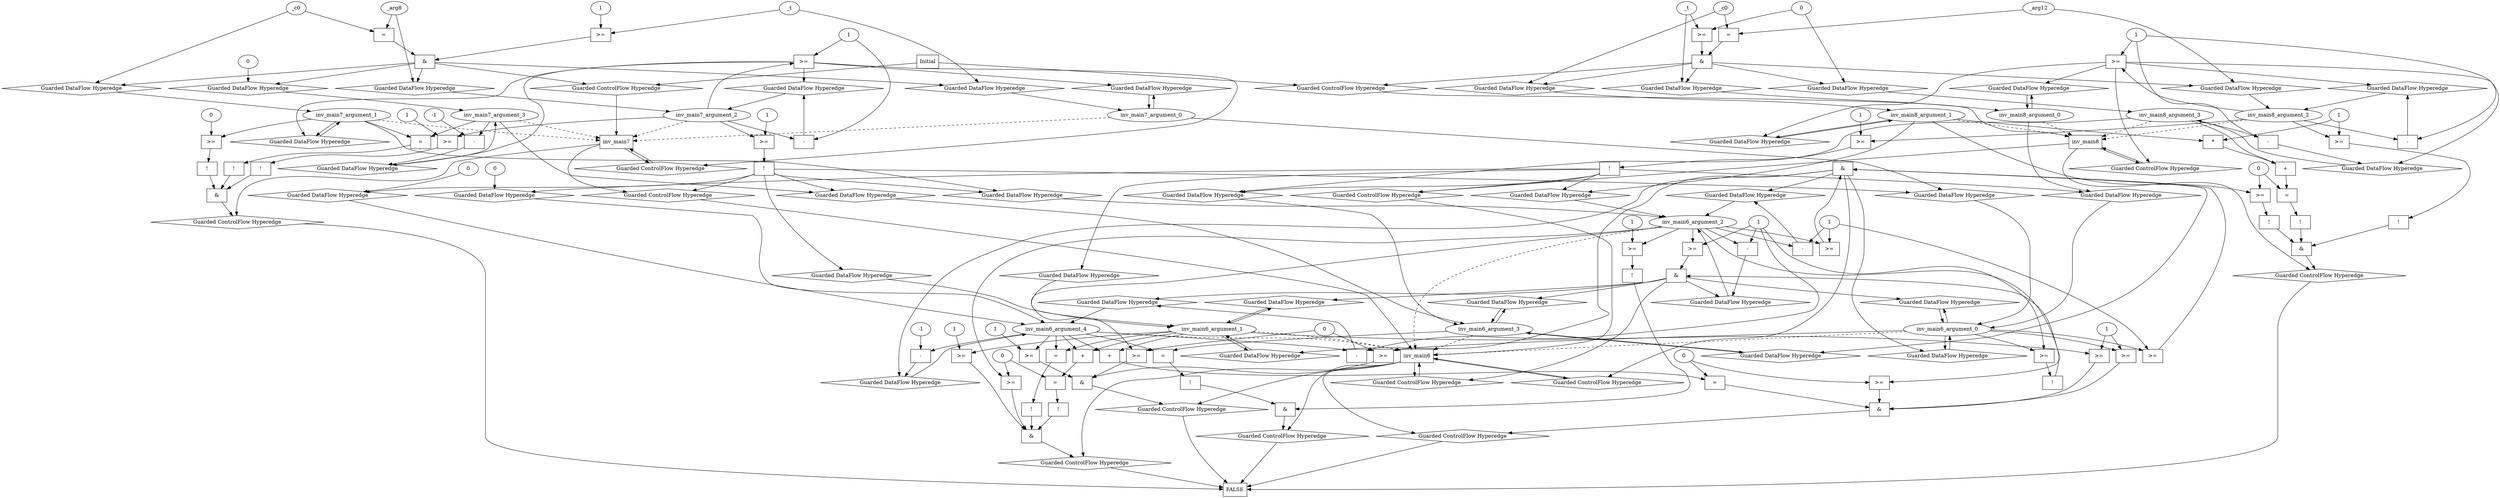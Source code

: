 digraph dag {
inv_main6 [label="inv_main6" shape="rect"];
inv_main7 [label="inv_main7" shape="rect"];
inv_main8 [label="inv_main8" shape="rect"];
FALSE [label="FALSE" shape="rect"];
Initial [label="Initial" shape="rect"];
ControlFowHyperEdge_0 [label="Guarded ControlFlow Hyperedge" shape="diamond"];
inv_main7 -> ControlFowHyperEdge_0[label=""]
ControlFowHyperEdge_0 -> inv_main6[label=""]
ControlFowHyperEdge_1 [label="Guarded ControlFlow Hyperedge" shape="diamond"];
inv_main8 -> ControlFowHyperEdge_1[label=""]
ControlFowHyperEdge_1 -> inv_main6[label=""]
ControlFowHyperEdge_2 [label="Guarded ControlFlow Hyperedge" shape="diamond"];
inv_main7 -> ControlFowHyperEdge_2[label=""]
ControlFowHyperEdge_2 -> inv_main7[label=""]
ControlFowHyperEdge_3 [label="Guarded ControlFlow Hyperedge" shape="diamond"];
inv_main8 -> ControlFowHyperEdge_3[label=""]
ControlFowHyperEdge_3 -> inv_main8[label=""]
ControlFowHyperEdge_4 [label="Guarded ControlFlow Hyperedge" shape="diamond"];
inv_main6 -> ControlFowHyperEdge_4[label=""]
ControlFowHyperEdge_4 -> inv_main6[label=""]
ControlFowHyperEdge_5 [label="Guarded ControlFlow Hyperedge" shape="diamond"];
inv_main6 -> ControlFowHyperEdge_5[label=""]
ControlFowHyperEdge_5 -> inv_main6[label=""]
ControlFowHyperEdge_6 [label="Guarded ControlFlow Hyperedge" shape="diamond"];
Initial -> ControlFowHyperEdge_6[label=""]
ControlFowHyperEdge_6 -> inv_main7[label=""]
ControlFowHyperEdge_7 [label="Guarded ControlFlow Hyperedge" shape="diamond"];
Initial -> ControlFowHyperEdge_7[label=""]
ControlFowHyperEdge_7 -> inv_main8[label=""]
ControlFowHyperEdge_8 [label="Guarded ControlFlow Hyperedge" shape="diamond"];
inv_main7 -> ControlFowHyperEdge_8[label=""]
ControlFowHyperEdge_8 -> FALSE[label=""]
ControlFowHyperEdge_9 [label="Guarded ControlFlow Hyperedge" shape="diamond"];
inv_main8 -> ControlFowHyperEdge_9[label=""]
ControlFowHyperEdge_9 -> FALSE[label=""]
ControlFowHyperEdge_10 [label="Guarded ControlFlow Hyperedge" shape="diamond"];
inv_main6 -> ControlFowHyperEdge_10[label=""]
ControlFowHyperEdge_10 -> FALSE[label=""]
ControlFowHyperEdge_11 [label="Guarded ControlFlow Hyperedge" shape="diamond"];
inv_main6 -> ControlFowHyperEdge_11[label=""]
ControlFowHyperEdge_11 -> FALSE[label=""]
ControlFowHyperEdge_12 [label="Guarded ControlFlow Hyperedge" shape="diamond"];
inv_main6 -> ControlFowHyperEdge_12[label=""]
ControlFowHyperEdge_12 -> FALSE[label=""]
ControlFowHyperEdge_13 [label="Guarded ControlFlow Hyperedge" shape="diamond"];
inv_main6 -> ControlFowHyperEdge_13[label=""]
ControlFowHyperEdge_13 -> FALSE[label=""]
inv_main6_argument_0 [label="inv_main6_argument_0" shape="oval"];
inv_main6_argument_0 -> inv_main6[label="" style="dashed"]
inv_main6_argument_1 [label="inv_main6_argument_1" shape="oval"];
inv_main6_argument_1 -> inv_main6[label="" style="dashed"]
inv_main6_argument_2 [label="inv_main6_argument_2" shape="oval"];
inv_main6_argument_2 -> inv_main6[label="" style="dashed"]
inv_main6_argument_3 [label="inv_main6_argument_3" shape="oval"];
inv_main6_argument_3 -> inv_main6[label="" style="dashed"]
inv_main6_argument_4 [label="inv_main6_argument_4" shape="oval"];
inv_main6_argument_4 -> inv_main6[label="" style="dashed"]
inv_main7_argument_0 [label="inv_main7_argument_0" shape="oval"];
inv_main7_argument_0 -> inv_main7[label="" style="dashed"]
inv_main7_argument_1 [label="inv_main7_argument_1" shape="oval"];
inv_main7_argument_1 -> inv_main7[label="" style="dashed"]
inv_main7_argument_2 [label="inv_main7_argument_2" shape="oval"];
inv_main7_argument_2 -> inv_main7[label="" style="dashed"]
inv_main7_argument_3 [label="inv_main7_argument_3" shape="oval"];
inv_main7_argument_3 -> inv_main7[label="" style="dashed"]
inv_main8_argument_0 [label="inv_main8_argument_0" shape="oval"];
inv_main8_argument_0 -> inv_main8[label="" style="dashed"]
inv_main8_argument_1 [label="inv_main8_argument_1" shape="oval"];
inv_main8_argument_1 -> inv_main8[label="" style="dashed"]
inv_main8_argument_2 [label="inv_main8_argument_2" shape="oval"];
inv_main8_argument_2 -> inv_main8[label="" style="dashed"]
inv_main8_argument_3 [label="inv_main8_argument_3" shape="oval"];
inv_main8_argument_3 -> inv_main8[label="" style="dashed"]

xxxinv_main6___inv_main7_0xxxguard_0_node_0 [label="!" shape="rect"];
xxxinv_main6___inv_main7_0xxxguard_0_node_1 [label=">=" shape="rect"];
xxxinv_main6___inv_main7_0xxxguard_0_node_3 [label="1"];
xxxinv_main6___inv_main7_0xxxguard_0_node_1->xxxinv_main6___inv_main7_0xxxguard_0_node_0
inv_main7_argument_2->xxxinv_main6___inv_main7_0xxxguard_0_node_1
xxxinv_main6___inv_main7_0xxxguard_0_node_3->xxxinv_main6___inv_main7_0xxxguard_0_node_1

xxxinv_main6___inv_main7_0xxxguard_0_node_0->ControlFowHyperEdge_0 [label=""];

inv_main7_argument_1->DataFowHyperEdge_0_inv_main6_argument_2 [label=""];
xxxinv_main6___inv_main7_0xxxdataFlow1_node_0 [label="0"];

xxxinv_main6___inv_main7_0xxxdataFlow1_node_0->DataFowHyperEdge_0_inv_main6_argument_4 [label=""];
xxxinv_main6___inv_main8_1xxxguard_0_node_0 [label="!" shape="rect"];
xxxinv_main6___inv_main8_1xxxguard_0_node_1 [label=">=" shape="rect"];
xxxinv_main6___inv_main8_1xxxguard_0_node_3 [label="1"];
xxxinv_main6___inv_main8_1xxxguard_0_node_1->xxxinv_main6___inv_main8_1xxxguard_0_node_0
inv_main8_argument_2->xxxinv_main6___inv_main8_1xxxguard_0_node_1
xxxinv_main6___inv_main8_1xxxguard_0_node_3->xxxinv_main6___inv_main8_1xxxguard_0_node_1

xxxinv_main6___inv_main8_1xxxguard_0_node_0->ControlFowHyperEdge_1 [label=""];

inv_main8_argument_1->DataFowHyperEdge_1_inv_main6_argument_2 [label=""];
xxxinv_main6___inv_main8_1xxxdataFlow1_node_0 [label="0"];

xxxinv_main6___inv_main8_1xxxdataFlow1_node_0->DataFowHyperEdge_1_inv_main6_argument_4 [label=""];
xxxinv_main7___inv_main7_2xxxguard_0_node_0 [label=">=" shape="rect"];
inv_main7_argument_2->xxxinv_main7___inv_main7_2xxxguard_0_node_0
xxxinv_main7___inv_main7_2xxxdataFlow_0_node_2->xxxinv_main7___inv_main7_2xxxguard_0_node_0

xxxinv_main7___inv_main7_2xxxguard_0_node_0->ControlFowHyperEdge_2 [label=""];
xxxinv_main7___inv_main7_2xxxdataFlow_0_node_0 [label="-" shape="rect"];
xxxinv_main7___inv_main7_2xxxdataFlow_0_node_2 [label="1"];
inv_main7_argument_2->xxxinv_main7___inv_main7_2xxxdataFlow_0_node_0
xxxinv_main7___inv_main7_2xxxdataFlow_0_node_2->xxxinv_main7___inv_main7_2xxxdataFlow_0_node_0

xxxinv_main7___inv_main7_2xxxdataFlow_0_node_0->DataFowHyperEdge_2_inv_main7_argument_2 [label=""];
xxxinv_main7___inv_main7_2xxxdataFlow1_node_0 [label="-" shape="rect"];
xxxinv_main7___inv_main7_2xxxdataFlow1_node_2 [label="-1"];
inv_main7_argument_3->xxxinv_main7___inv_main7_2xxxdataFlow1_node_0
xxxinv_main7___inv_main7_2xxxdataFlow1_node_2->xxxinv_main7___inv_main7_2xxxdataFlow1_node_0

xxxinv_main7___inv_main7_2xxxdataFlow1_node_0->DataFowHyperEdge_2_inv_main7_argument_3 [label=""];
xxxinv_main8___inv_main8_3xxxguard_0_node_0 [label=">=" shape="rect"];
inv_main8_argument_2->xxxinv_main8___inv_main8_3xxxguard_0_node_0
xxxinv_main8___inv_main8_3xxxdataFlow_0_node_2->xxxinv_main8___inv_main8_3xxxguard_0_node_0

xxxinv_main8___inv_main8_3xxxguard_0_node_0->ControlFowHyperEdge_3 [label=""];
xxxinv_main8___inv_main8_3xxxdataFlow_0_node_0 [label="-" shape="rect"];
xxxinv_main8___inv_main8_3xxxdataFlow_0_node_2 [label="1"];
inv_main8_argument_2->xxxinv_main8___inv_main8_3xxxdataFlow_0_node_0
xxxinv_main8___inv_main8_3xxxdataFlow_0_node_2->xxxinv_main8___inv_main8_3xxxdataFlow_0_node_0

xxxinv_main8___inv_main8_3xxxdataFlow_0_node_0->DataFowHyperEdge_3_inv_main8_argument_2 [label=""];
xxxinv_main8___inv_main8_3xxxdataFlow1_node_0 [label="-" shape="rect"];
inv_main8_argument_3->xxxinv_main8___inv_main8_3xxxdataFlow1_node_0
xxxinv_main8___inv_main8_3xxxdataFlow_0_node_2->xxxinv_main8___inv_main8_3xxxdataFlow1_node_0

xxxinv_main8___inv_main8_3xxxdataFlow1_node_0->DataFowHyperEdge_3_inv_main8_argument_3 [label=""];
xxxinv_main6___inv_main6_4xxx_and [label="&" shape="rect"];
xxxinv_main6___inv_main6_4xxxguard_0_node_0 [label=">=" shape="rect"];
inv_main6_argument_0->xxxinv_main6___inv_main6_4xxxguard_0_node_0
xxxinv_main6___inv_main6_4xxxdataFlow_0_node_2->xxxinv_main6___inv_main6_4xxxguard_0_node_0

xxxinv_main6___inv_main6_4xxxguard_0_node_0->xxxinv_main6___inv_main6_4xxx_and [label=""];
xxxinv_main6___inv_main6_4xxxguard1_node_0 [label=">=" shape="rect"];
inv_main6_argument_2->xxxinv_main6___inv_main6_4xxxguard1_node_0
xxxinv_main6___inv_main6_4xxxdataFlow_0_node_2->xxxinv_main6___inv_main6_4xxxguard1_node_0

xxxinv_main6___inv_main6_4xxxguard1_node_0->xxxinv_main6___inv_main6_4xxx_and [label=""];
xxxinv_main6___inv_main6_4xxx_and->ControlFowHyperEdge_4 [label=""];
xxxinv_main6___inv_main6_4xxxdataFlow_0_node_0 [label="-" shape="rect"];
xxxinv_main6___inv_main6_4xxxdataFlow_0_node_2 [label="1"];
inv_main6_argument_2->xxxinv_main6___inv_main6_4xxxdataFlow_0_node_0
xxxinv_main6___inv_main6_4xxxdataFlow_0_node_2->xxxinv_main6___inv_main6_4xxxdataFlow_0_node_0

xxxinv_main6___inv_main6_4xxxdataFlow_0_node_0->DataFowHyperEdge_4_inv_main6_argument_2 [label=""];
xxxinv_main6___inv_main6_4xxxdataFlow1_node_0 [label="-" shape="rect"];
xxxinv_main6___inv_main6_4xxxdataFlow1_node_2 [label="-1"];
inv_main6_argument_4->xxxinv_main6___inv_main6_4xxxdataFlow1_node_0
xxxinv_main6___inv_main6_4xxxdataFlow1_node_2->xxxinv_main6___inv_main6_4xxxdataFlow1_node_0

xxxinv_main6___inv_main6_4xxxdataFlow1_node_0->DataFowHyperEdge_4_inv_main6_argument_4 [label=""];
xxxinv_main6___inv_main6_5xxx_and [label="&" shape="rect"];
xxxinv_main6___inv_main6_5xxxguard_0_node_0 [label="!" shape="rect"];
xxxinv_main6___inv_main6_5xxxguard_0_node_1 [label=">=" shape="rect"];
xxxinv_main6___inv_main6_5xxxguard_0_node_1->xxxinv_main6___inv_main6_5xxxguard_0_node_0
inv_main6_argument_0->xxxinv_main6___inv_main6_5xxxguard_0_node_1
xxxinv_main6___inv_main6_5xxxdataFlow_0_node_2->xxxinv_main6___inv_main6_5xxxguard_0_node_1

xxxinv_main6___inv_main6_5xxxguard_0_node_0->xxxinv_main6___inv_main6_5xxx_and [label=""];
xxxinv_main6___inv_main6_5xxxguard1_node_0 [label=">=" shape="rect"];
inv_main6_argument_2->xxxinv_main6___inv_main6_5xxxguard1_node_0
xxxinv_main6___inv_main6_5xxxdataFlow_0_node_2->xxxinv_main6___inv_main6_5xxxguard1_node_0

xxxinv_main6___inv_main6_5xxxguard1_node_0->xxxinv_main6___inv_main6_5xxx_and [label=""];
xxxinv_main6___inv_main6_5xxx_and->ControlFowHyperEdge_5 [label=""];
xxxinv_main6___inv_main6_5xxxdataFlow_0_node_0 [label="-" shape="rect"];
xxxinv_main6___inv_main6_5xxxdataFlow_0_node_2 [label="1"];
inv_main6_argument_2->xxxinv_main6___inv_main6_5xxxdataFlow_0_node_0
xxxinv_main6___inv_main6_5xxxdataFlow_0_node_2->xxxinv_main6___inv_main6_5xxxdataFlow_0_node_0

xxxinv_main6___inv_main6_5xxxdataFlow_0_node_0->DataFowHyperEdge_5_inv_main6_argument_2 [label=""];
xxxinv_main6___inv_main6_5xxxdataFlow1_node_0 [label="-" shape="rect"];
inv_main6_argument_4->xxxinv_main6___inv_main6_5xxxdataFlow1_node_0
xxxinv_main6___inv_main6_5xxxdataFlow_0_node_2->xxxinv_main6___inv_main6_5xxxdataFlow1_node_0

xxxinv_main6___inv_main6_5xxxdataFlow1_node_0->DataFowHyperEdge_5_inv_main6_argument_4 [label=""];
xxxinv_main7___Initial_6xxx_and [label="&" shape="rect"];
xxxinv_main7___Initial_6xxxguard_0_node_0 [label=">=" shape="rect"];
xxxinv_main7___Initial_6xxxguard_0_node_2 [label="1"];
xxxinv_main7___Initial_6xxxdataFlow_0_node_0->xxxinv_main7___Initial_6xxxguard_0_node_0
xxxinv_main7___Initial_6xxxguard_0_node_2->xxxinv_main7___Initial_6xxxguard_0_node_0

xxxinv_main7___Initial_6xxxguard_0_node_0->xxxinv_main7___Initial_6xxx_and [label=""];
xxxinv_main7___Initial_6xxxguard1_node_0 [label="=" shape="rect"];
xxxinv_main7___Initial_6xxxdataFlow2_node_0->xxxinv_main7___Initial_6xxxguard1_node_0
xxxinv_main7___Initial_6xxxdataFlow1_node_0->xxxinv_main7___Initial_6xxxguard1_node_0

xxxinv_main7___Initial_6xxxguard1_node_0->xxxinv_main7___Initial_6xxx_and [label=""];
xxxinv_main7___Initial_6xxx_and->ControlFowHyperEdge_6 [label=""];
xxxinv_main7___Initial_6xxxdataFlow_0_node_0 [label="_t"];

xxxinv_main7___Initial_6xxxdataFlow_0_node_0->DataFowHyperEdge_6_inv_main7_argument_0 [label=""];
xxxinv_main7___Initial_6xxxdataFlow1_node_0 [label="_c0"];

xxxinv_main7___Initial_6xxxdataFlow1_node_0->DataFowHyperEdge_6_inv_main7_argument_1 [label=""];
xxxinv_main7___Initial_6xxxdataFlow2_node_0 [label="_arg8"];

xxxinv_main7___Initial_6xxxdataFlow2_node_0->DataFowHyperEdge_6_inv_main7_argument_2 [label=""];
xxxinv_main7___Initial_6xxxdataFlow3_node_0 [label="0"];

xxxinv_main7___Initial_6xxxdataFlow3_node_0->DataFowHyperEdge_6_inv_main7_argument_3 [label=""];
xxxinv_main8___Initial_7xxx_and [label="&" shape="rect"];
xxxinv_main8___Initial_7xxxguard_0_node_0 [label=">=" shape="rect"];
xxxinv_main8___Initial_7xxxdataFlow3_node_0->xxxinv_main8___Initial_7xxxguard_0_node_0
xxxinv_main8___Initial_7xxxdataFlow_0_node_0->xxxinv_main8___Initial_7xxxguard_0_node_0

xxxinv_main8___Initial_7xxxguard_0_node_0->xxxinv_main8___Initial_7xxx_and [label=""];
xxxinv_main8___Initial_7xxxguard1_node_0 [label="=" shape="rect"];
xxxinv_main8___Initial_7xxxdataFlow2_node_0->xxxinv_main8___Initial_7xxxguard1_node_0
xxxinv_main8___Initial_7xxxdataFlow1_node_0->xxxinv_main8___Initial_7xxxguard1_node_0

xxxinv_main8___Initial_7xxxguard1_node_0->xxxinv_main8___Initial_7xxx_and [label=""];
xxxinv_main8___Initial_7xxx_and->ControlFowHyperEdge_7 [label=""];
xxxinv_main8___Initial_7xxxdataFlow_0_node_0 [label="_t"];

xxxinv_main8___Initial_7xxxdataFlow_0_node_0->DataFowHyperEdge_7_inv_main8_argument_0 [label=""];
xxxinv_main8___Initial_7xxxdataFlow1_node_0 [label="_c0"];

xxxinv_main8___Initial_7xxxdataFlow1_node_0->DataFowHyperEdge_7_inv_main8_argument_1 [label=""];
xxxinv_main8___Initial_7xxxdataFlow2_node_0 [label="_arg12"];

xxxinv_main8___Initial_7xxxdataFlow2_node_0->DataFowHyperEdge_7_inv_main8_argument_2 [label=""];
xxxinv_main8___Initial_7xxxdataFlow3_node_0 [label="0"];

xxxinv_main8___Initial_7xxxdataFlow3_node_0->DataFowHyperEdge_7_inv_main8_argument_3 [label=""];
xxxFALSE___inv_main7_8xxx_and [label="&" shape="rect"];
xxxFALSE___inv_main7_8xxxguard_0_node_0 [label="!" shape="rect"];
xxxFALSE___inv_main7_8xxxguard_0_node_1 [label=">=" shape="rect"];
xxxFALSE___inv_main7_8xxxguard_0_node_2 [label="0"];
xxxFALSE___inv_main7_8xxxguard_0_node_1->xxxFALSE___inv_main7_8xxxguard_0_node_0
xxxFALSE___inv_main7_8xxxguard_0_node_2->xxxFALSE___inv_main7_8xxxguard_0_node_1
inv_main7_argument_1->xxxFALSE___inv_main7_8xxxguard_0_node_1

xxxFALSE___inv_main7_8xxxguard_0_node_0->xxxFALSE___inv_main7_8xxx_and [label=""];
xxxFALSE___inv_main7_8xxxguard1_node_0 [label="!" shape="rect"];
xxxFALSE___inv_main7_8xxxguard1_node_1 [label="=" shape="rect"];
xxxFALSE___inv_main7_8xxxguard1_node_1->xxxFALSE___inv_main7_8xxxguard1_node_0
inv_main7_argument_3->xxxFALSE___inv_main7_8xxxguard1_node_1
inv_main7_argument_1->xxxFALSE___inv_main7_8xxxguard1_node_1

xxxFALSE___inv_main7_8xxxguard1_node_0->xxxFALSE___inv_main7_8xxx_and [label=""];
xxxFALSE___inv_main7_8xxxguard2_node_0 [label="!" shape="rect"];
xxxFALSE___inv_main7_8xxxguard2_node_1 [label=">=" shape="rect"];
xxxFALSE___inv_main7_8xxxguard2_node_3 [label="1"];
xxxFALSE___inv_main7_8xxxguard2_node_1->xxxFALSE___inv_main7_8xxxguard2_node_0
inv_main7_argument_2->xxxFALSE___inv_main7_8xxxguard2_node_1
xxxFALSE___inv_main7_8xxxguard2_node_3->xxxFALSE___inv_main7_8xxxguard2_node_1

xxxFALSE___inv_main7_8xxxguard2_node_0->xxxFALSE___inv_main7_8xxx_and [label=""];
xxxFALSE___inv_main7_8xxx_and->ControlFowHyperEdge_8 [label=""];
xxxFALSE___inv_main8_9xxx_and [label="&" shape="rect"];
xxxFALSE___inv_main8_9xxxguard_0_node_0 [label="!" shape="rect"];
xxxFALSE___inv_main8_9xxxguard_0_node_1 [label=">=" shape="rect"];
xxxFALSE___inv_main8_9xxxguard_0_node_2 [label="0"];
xxxFALSE___inv_main8_9xxxguard_0_node_1->xxxFALSE___inv_main8_9xxxguard_0_node_0
xxxFALSE___inv_main8_9xxxguard_0_node_2->xxxFALSE___inv_main8_9xxxguard_0_node_1
inv_main8_argument_1->xxxFALSE___inv_main8_9xxxguard_0_node_1

xxxFALSE___inv_main8_9xxxguard_0_node_0->xxxFALSE___inv_main8_9xxx_and [label=""];
xxxFALSE___inv_main8_9xxxguard1_node_0 [label="!" shape="rect"];
xxxFALSE___inv_main8_9xxxguard1_node_1 [label="=" shape="rect"];
xxxFALSE___inv_main8_9xxxguard1_node_2 [label="+" shape="rect"];
xxxFALSE___inv_main8_9xxxguard1_node_4 [label="*" shape="rect"];
xxxFALSE___inv_main8_9xxxguard1_node_5 [label="1"];
xxxFALSE___inv_main8_9xxxguard1_node_1->xxxFALSE___inv_main8_9xxxguard1_node_0
xxxFALSE___inv_main8_9xxxguard1_node_2->xxxFALSE___inv_main8_9xxxguard1_node_1
xxxFALSE___inv_main8_9xxxguard_0_node_2->xxxFALSE___inv_main8_9xxxguard1_node_1
inv_main8_argument_3->xxxFALSE___inv_main8_9xxxguard1_node_2
xxxFALSE___inv_main8_9xxxguard1_node_4->xxxFALSE___inv_main8_9xxxguard1_node_2
inv_main8_argument_1->xxxFALSE___inv_main8_9xxxguard1_node_4
xxxFALSE___inv_main8_9xxxguard1_node_5->xxxFALSE___inv_main8_9xxxguard1_node_4

xxxFALSE___inv_main8_9xxxguard1_node_0->xxxFALSE___inv_main8_9xxx_and [label=""];
xxxFALSE___inv_main8_9xxxguard2_node_0 [label="!" shape="rect"];
xxxFALSE___inv_main8_9xxxguard2_node_1 [label=">=" shape="rect"];
xxxFALSE___inv_main8_9xxxguard1_node_5 [label="1"];
xxxFALSE___inv_main8_9xxxguard2_node_1->xxxFALSE___inv_main8_9xxxguard2_node_0
inv_main8_argument_2->xxxFALSE___inv_main8_9xxxguard2_node_1
xxxFALSE___inv_main8_9xxxguard1_node_5->xxxFALSE___inv_main8_9xxxguard2_node_1

xxxFALSE___inv_main8_9xxxguard2_node_0->xxxFALSE___inv_main8_9xxx_and [label=""];
xxxFALSE___inv_main8_9xxx_and->ControlFowHyperEdge_9 [label=""];
xxxFALSE___inv_main6_10xxx_and [label="&" shape="rect"];
xxxFALSE___inv_main6_10xxxguard_0_node_0 [label=">=" shape="rect"];
xxxFALSE___inv_main6_10xxxguard_0_node_1 [label="0"];
xxxFALSE___inv_main6_10xxxguard_0_node_1->xxxFALSE___inv_main6_10xxxguard_0_node_0
inv_main6_argument_2->xxxFALSE___inv_main6_10xxxguard_0_node_0

xxxFALSE___inv_main6_10xxxguard_0_node_0->xxxFALSE___inv_main6_10xxx_and [label=""];
xxxFALSE___inv_main6_10xxxguard1_node_0 [label=">=" shape="rect"];
xxxFALSE___inv_main6_10xxxguard_0_node_1->xxxFALSE___inv_main6_10xxxguard1_node_0
inv_main6_argument_0->xxxFALSE___inv_main6_10xxxguard1_node_0

xxxFALSE___inv_main6_10xxxguard1_node_0->xxxFALSE___inv_main6_10xxx_and [label=""];
xxxFALSE___inv_main6_10xxxguard2_node_0 [label=">=" shape="rect"];
xxxFALSE___inv_main6_10xxxguard2_node_2 [label="1"];
inv_main6_argument_4->xxxFALSE___inv_main6_10xxxguard2_node_0
xxxFALSE___inv_main6_10xxxguard2_node_2->xxxFALSE___inv_main6_10xxxguard2_node_0

xxxFALSE___inv_main6_10xxxguard2_node_0->xxxFALSE___inv_main6_10xxx_and [label=""];
xxxFALSE___inv_main6_10xxx_and->ControlFowHyperEdge_10 [label=""];
xxxFALSE___inv_main6_11xxx_and [label="&" shape="rect"];
xxxFALSE___inv_main6_11xxxguard_0_node_0 [label="=" shape="rect"];
xxxFALSE___inv_main6_11xxxguard_0_node_1 [label="+" shape="rect"];
xxxFALSE___inv_main6_11xxxguard_0_node_4 [label="0"];
xxxFALSE___inv_main6_11xxxguard_0_node_1->xxxFALSE___inv_main6_11xxxguard_0_node_0
xxxFALSE___inv_main6_11xxxguard_0_node_4->xxxFALSE___inv_main6_11xxxguard_0_node_0
inv_main6_argument_4->xxxFALSE___inv_main6_11xxxguard_0_node_1
inv_main6_argument_1->xxxFALSE___inv_main6_11xxxguard_0_node_1

xxxFALSE___inv_main6_11xxxguard_0_node_0->xxxFALSE___inv_main6_11xxx_and [label=""];
xxxFALSE___inv_main6_11xxxguard1_node_0 [label=">=" shape="rect"];
xxxFALSE___inv_main6_11xxxguard_0_node_4->xxxFALSE___inv_main6_11xxxguard1_node_0
inv_main6_argument_2->xxxFALSE___inv_main6_11xxxguard1_node_0

xxxFALSE___inv_main6_11xxxguard1_node_0->xxxFALSE___inv_main6_11xxx_and [label=""];
xxxFALSE___inv_main6_11xxxguard2_node_0 [label=">=" shape="rect"];
xxxFALSE___inv_main6_11xxxguard2_node_2 [label="1"];
inv_main6_argument_0->xxxFALSE___inv_main6_11xxxguard2_node_0
xxxFALSE___inv_main6_11xxxguard2_node_2->xxxFALSE___inv_main6_11xxxguard2_node_0

xxxFALSE___inv_main6_11xxxguard2_node_0->xxxFALSE___inv_main6_11xxx_and [label=""];
xxxFALSE___inv_main6_11xxxguard3_node_0 [label=">=" shape="rect"];
inv_main6_argument_1->xxxFALSE___inv_main6_11xxxguard3_node_0
xxxFALSE___inv_main6_11xxxguard2_node_2->xxxFALSE___inv_main6_11xxxguard3_node_0

xxxFALSE___inv_main6_11xxxguard3_node_0->xxxFALSE___inv_main6_11xxx_and [label=""];
xxxFALSE___inv_main6_11xxx_and->ControlFowHyperEdge_11 [label=""];
xxxFALSE___inv_main6_12xxx_and [label="&" shape="rect"];
xxxFALSE___inv_main6_12xxxguard_0_node_0 [label="!" shape="rect"];
xxxFALSE___inv_main6_12xxxguard_0_node_1 [label="=" shape="rect"];
xxxFALSE___inv_main6_12xxxguard_0_node_1->xxxFALSE___inv_main6_12xxxguard_0_node_0
inv_main6_argument_4->xxxFALSE___inv_main6_12xxxguard_0_node_1
inv_main6_argument_1->xxxFALSE___inv_main6_12xxxguard_0_node_1

xxxFALSE___inv_main6_12xxxguard_0_node_0->xxxFALSE___inv_main6_12xxx_and [label=""];
xxxFALSE___inv_main6_12xxxguard1_node_0 [label="!" shape="rect"];
xxxFALSE___inv_main6_12xxxguard1_node_1 [label="=" shape="rect"];
xxxFALSE___inv_main6_12xxxguard1_node_2 [label="+" shape="rect"];
xxxFALSE___inv_main6_12xxxguard1_node_5 [label="0"];
xxxFALSE___inv_main6_12xxxguard1_node_1->xxxFALSE___inv_main6_12xxxguard1_node_0
xxxFALSE___inv_main6_12xxxguard1_node_2->xxxFALSE___inv_main6_12xxxguard1_node_1
xxxFALSE___inv_main6_12xxxguard1_node_5->xxxFALSE___inv_main6_12xxxguard1_node_1
inv_main6_argument_4->xxxFALSE___inv_main6_12xxxguard1_node_2
inv_main6_argument_1->xxxFALSE___inv_main6_12xxxguard1_node_2

xxxFALSE___inv_main6_12xxxguard1_node_0->xxxFALSE___inv_main6_12xxx_and [label=""];
xxxFALSE___inv_main6_12xxxguard2_node_0 [label=">=" shape="rect"];
xxxFALSE___inv_main6_12xxxguard1_node_5->xxxFALSE___inv_main6_12xxxguard2_node_0
inv_main6_argument_2->xxxFALSE___inv_main6_12xxxguard2_node_0

xxxFALSE___inv_main6_12xxxguard2_node_0->xxxFALSE___inv_main6_12xxx_and [label=""];
xxxFALSE___inv_main6_12xxxguard3_node_0 [label=">=" shape="rect"];
xxxFALSE___inv_main6_12xxxguard3_node_2 [label="1"];
inv_main6_argument_1->xxxFALSE___inv_main6_12xxxguard3_node_0
xxxFALSE___inv_main6_12xxxguard3_node_2->xxxFALSE___inv_main6_12xxxguard3_node_0

xxxFALSE___inv_main6_12xxxguard3_node_0->xxxFALSE___inv_main6_12xxx_and [label=""];
xxxFALSE___inv_main6_12xxx_and->ControlFowHyperEdge_12 [label=""];
xxxFALSE___inv_main6_13xxx_and [label="&" shape="rect"];
xxxFALSE___inv_main6_13xxxguard_0_node_0 [label="!" shape="rect"];
xxxFALSE___inv_main6_13xxxguard_0_node_1 [label="=" shape="rect"];
xxxFALSE___inv_main6_13xxxguard_0_node_1->xxxFALSE___inv_main6_13xxxguard_0_node_0
inv_main6_argument_3->xxxFALSE___inv_main6_13xxxguard_0_node_1
inv_main6_argument_4->xxxFALSE___inv_main6_13xxxguard_0_node_1

xxxFALSE___inv_main6_13xxxguard_0_node_0->xxxFALSE___inv_main6_13xxx_and [label=""];
xxxFALSE___inv_main6_13xxxguard1_node_0 [label="!" shape="rect"];
xxxFALSE___inv_main6_13xxxguard1_node_1 [label=">=" shape="rect"];
xxxFALSE___inv_main6_13xxxguard1_node_3 [label="1"];
xxxFALSE___inv_main6_13xxxguard1_node_1->xxxFALSE___inv_main6_13xxxguard1_node_0
inv_main6_argument_2->xxxFALSE___inv_main6_13xxxguard1_node_1
xxxFALSE___inv_main6_13xxxguard1_node_3->xxxFALSE___inv_main6_13xxxguard1_node_1

xxxFALSE___inv_main6_13xxxguard1_node_0->xxxFALSE___inv_main6_13xxx_and [label=""];
xxxFALSE___inv_main6_13xxx_and->ControlFowHyperEdge_13 [label=""];
DataFowHyperEdge_0_inv_main6_argument_0 [label="Guarded DataFlow Hyperedge" shape="diamond"];
DataFowHyperEdge_0_inv_main6_argument_0 -> inv_main6_argument_0[label=""]
xxxinv_main6___inv_main7_0xxxguard_0_node_0 -> DataFowHyperEdge_0_inv_main6_argument_0[label=""]
DataFowHyperEdge_0_inv_main6_argument_1 [label="Guarded DataFlow Hyperedge" shape="diamond"];
DataFowHyperEdge_0_inv_main6_argument_1 -> inv_main6_argument_1[label=""]
xxxinv_main6___inv_main7_0xxxguard_0_node_0 -> DataFowHyperEdge_0_inv_main6_argument_1[label=""]
DataFowHyperEdge_0_inv_main6_argument_2 [label="Guarded DataFlow Hyperedge" shape="diamond"];
DataFowHyperEdge_0_inv_main6_argument_2 -> inv_main6_argument_2[label=""]
xxxinv_main6___inv_main7_0xxxguard_0_node_0 -> DataFowHyperEdge_0_inv_main6_argument_2[label=""]
DataFowHyperEdge_0_inv_main6_argument_3 [label="Guarded DataFlow Hyperedge" shape="diamond"];
DataFowHyperEdge_0_inv_main6_argument_3 -> inv_main6_argument_3[label=""]
xxxinv_main6___inv_main7_0xxxguard_0_node_0 -> DataFowHyperEdge_0_inv_main6_argument_3[label=""]
DataFowHyperEdge_0_inv_main6_argument_4 [label="Guarded DataFlow Hyperedge" shape="diamond"];
DataFowHyperEdge_0_inv_main6_argument_4 -> inv_main6_argument_4[label=""]
xxxinv_main6___inv_main7_0xxxguard_0_node_0 -> DataFowHyperEdge_0_inv_main6_argument_4[label=""]
DataFowHyperEdge_1_inv_main6_argument_0 [label="Guarded DataFlow Hyperedge" shape="diamond"];
DataFowHyperEdge_1_inv_main6_argument_0 -> inv_main6_argument_0[label=""]
xxxinv_main6___inv_main8_1xxxguard_0_node_0 -> DataFowHyperEdge_1_inv_main6_argument_0[label=""]
DataFowHyperEdge_1_inv_main6_argument_1 [label="Guarded DataFlow Hyperedge" shape="diamond"];
DataFowHyperEdge_1_inv_main6_argument_1 -> inv_main6_argument_1[label=""]
xxxinv_main6___inv_main8_1xxxguard_0_node_0 -> DataFowHyperEdge_1_inv_main6_argument_1[label=""]
DataFowHyperEdge_1_inv_main6_argument_2 [label="Guarded DataFlow Hyperedge" shape="diamond"];
DataFowHyperEdge_1_inv_main6_argument_2 -> inv_main6_argument_2[label=""]
xxxinv_main6___inv_main8_1xxxguard_0_node_0 -> DataFowHyperEdge_1_inv_main6_argument_2[label=""]
DataFowHyperEdge_1_inv_main6_argument_3 [label="Guarded DataFlow Hyperedge" shape="diamond"];
DataFowHyperEdge_1_inv_main6_argument_3 -> inv_main6_argument_3[label=""]
xxxinv_main6___inv_main8_1xxxguard_0_node_0 -> DataFowHyperEdge_1_inv_main6_argument_3[label=""]
DataFowHyperEdge_1_inv_main6_argument_4 [label="Guarded DataFlow Hyperedge" shape="diamond"];
DataFowHyperEdge_1_inv_main6_argument_4 -> inv_main6_argument_4[label=""]
xxxinv_main6___inv_main8_1xxxguard_0_node_0 -> DataFowHyperEdge_1_inv_main6_argument_4[label=""]
DataFowHyperEdge_2_inv_main7_argument_0 [label="Guarded DataFlow Hyperedge" shape="diamond"];
DataFowHyperEdge_2_inv_main7_argument_0 -> inv_main7_argument_0[label=""]
xxxinv_main7___inv_main7_2xxxguard_0_node_0 -> DataFowHyperEdge_2_inv_main7_argument_0[label=""]
DataFowHyperEdge_2_inv_main7_argument_1 [label="Guarded DataFlow Hyperedge" shape="diamond"];
DataFowHyperEdge_2_inv_main7_argument_1 -> inv_main7_argument_1[label=""]
xxxinv_main7___inv_main7_2xxxguard_0_node_0 -> DataFowHyperEdge_2_inv_main7_argument_1[label=""]
DataFowHyperEdge_2_inv_main7_argument_2 [label="Guarded DataFlow Hyperedge" shape="diamond"];
DataFowHyperEdge_2_inv_main7_argument_2 -> inv_main7_argument_2[label=""]
xxxinv_main7___inv_main7_2xxxguard_0_node_0 -> DataFowHyperEdge_2_inv_main7_argument_2[label=""]
DataFowHyperEdge_2_inv_main7_argument_3 [label="Guarded DataFlow Hyperedge" shape="diamond"];
DataFowHyperEdge_2_inv_main7_argument_3 -> inv_main7_argument_3[label=""]
xxxinv_main7___inv_main7_2xxxguard_0_node_0 -> DataFowHyperEdge_2_inv_main7_argument_3[label=""]
DataFowHyperEdge_3_inv_main8_argument_0 [label="Guarded DataFlow Hyperedge" shape="diamond"];
DataFowHyperEdge_3_inv_main8_argument_0 -> inv_main8_argument_0[label=""]
xxxinv_main8___inv_main8_3xxxguard_0_node_0 -> DataFowHyperEdge_3_inv_main8_argument_0[label=""]
DataFowHyperEdge_3_inv_main8_argument_1 [label="Guarded DataFlow Hyperedge" shape="diamond"];
DataFowHyperEdge_3_inv_main8_argument_1 -> inv_main8_argument_1[label=""]
xxxinv_main8___inv_main8_3xxxguard_0_node_0 -> DataFowHyperEdge_3_inv_main8_argument_1[label=""]
DataFowHyperEdge_3_inv_main8_argument_2 [label="Guarded DataFlow Hyperedge" shape="diamond"];
DataFowHyperEdge_3_inv_main8_argument_2 -> inv_main8_argument_2[label=""]
xxxinv_main8___inv_main8_3xxxguard_0_node_0 -> DataFowHyperEdge_3_inv_main8_argument_2[label=""]
DataFowHyperEdge_3_inv_main8_argument_3 [label="Guarded DataFlow Hyperedge" shape="diamond"];
DataFowHyperEdge_3_inv_main8_argument_3 -> inv_main8_argument_3[label=""]
xxxinv_main8___inv_main8_3xxxguard_0_node_0 -> DataFowHyperEdge_3_inv_main8_argument_3[label=""]
DataFowHyperEdge_4_inv_main6_argument_0 [label="Guarded DataFlow Hyperedge" shape="diamond"];
DataFowHyperEdge_4_inv_main6_argument_0 -> inv_main6_argument_0[label=""]
xxxinv_main6___inv_main6_4xxx_and -> DataFowHyperEdge_4_inv_main6_argument_0[label=""]
DataFowHyperEdge_4_inv_main6_argument_1 [label="Guarded DataFlow Hyperedge" shape="diamond"];
DataFowHyperEdge_4_inv_main6_argument_1 -> inv_main6_argument_1[label=""]
xxxinv_main6___inv_main6_4xxx_and -> DataFowHyperEdge_4_inv_main6_argument_1[label=""]
DataFowHyperEdge_4_inv_main6_argument_2 [label="Guarded DataFlow Hyperedge" shape="diamond"];
DataFowHyperEdge_4_inv_main6_argument_2 -> inv_main6_argument_2[label=""]
xxxinv_main6___inv_main6_4xxx_and -> DataFowHyperEdge_4_inv_main6_argument_2[label=""]
DataFowHyperEdge_4_inv_main6_argument_3 [label="Guarded DataFlow Hyperedge" shape="diamond"];
DataFowHyperEdge_4_inv_main6_argument_3 -> inv_main6_argument_3[label=""]
xxxinv_main6___inv_main6_4xxx_and -> DataFowHyperEdge_4_inv_main6_argument_3[label=""]
DataFowHyperEdge_4_inv_main6_argument_4 [label="Guarded DataFlow Hyperedge" shape="diamond"];
DataFowHyperEdge_4_inv_main6_argument_4 -> inv_main6_argument_4[label=""]
xxxinv_main6___inv_main6_4xxx_and -> DataFowHyperEdge_4_inv_main6_argument_4[label=""]
DataFowHyperEdge_5_inv_main6_argument_0 [label="Guarded DataFlow Hyperedge" shape="diamond"];
DataFowHyperEdge_5_inv_main6_argument_0 -> inv_main6_argument_0[label=""]
xxxinv_main6___inv_main6_5xxx_and -> DataFowHyperEdge_5_inv_main6_argument_0[label=""]
DataFowHyperEdge_5_inv_main6_argument_1 [label="Guarded DataFlow Hyperedge" shape="diamond"];
DataFowHyperEdge_5_inv_main6_argument_1 -> inv_main6_argument_1[label=""]
xxxinv_main6___inv_main6_5xxx_and -> DataFowHyperEdge_5_inv_main6_argument_1[label=""]
DataFowHyperEdge_5_inv_main6_argument_2 [label="Guarded DataFlow Hyperedge" shape="diamond"];
DataFowHyperEdge_5_inv_main6_argument_2 -> inv_main6_argument_2[label=""]
xxxinv_main6___inv_main6_5xxx_and -> DataFowHyperEdge_5_inv_main6_argument_2[label=""]
DataFowHyperEdge_5_inv_main6_argument_3 [label="Guarded DataFlow Hyperedge" shape="diamond"];
DataFowHyperEdge_5_inv_main6_argument_3 -> inv_main6_argument_3[label=""]
xxxinv_main6___inv_main6_5xxx_and -> DataFowHyperEdge_5_inv_main6_argument_3[label=""]
DataFowHyperEdge_5_inv_main6_argument_4 [label="Guarded DataFlow Hyperedge" shape="diamond"];
DataFowHyperEdge_5_inv_main6_argument_4 -> inv_main6_argument_4[label=""]
xxxinv_main6___inv_main6_5xxx_and -> DataFowHyperEdge_5_inv_main6_argument_4[label=""]
DataFowHyperEdge_6_inv_main7_argument_0 [label="Guarded DataFlow Hyperedge" shape="diamond"];
DataFowHyperEdge_6_inv_main7_argument_0 -> inv_main7_argument_0[label=""]
xxxinv_main7___Initial_6xxx_and -> DataFowHyperEdge_6_inv_main7_argument_0[label=""]
DataFowHyperEdge_6_inv_main7_argument_1 [label="Guarded DataFlow Hyperedge" shape="diamond"];
DataFowHyperEdge_6_inv_main7_argument_1 -> inv_main7_argument_1[label=""]
xxxinv_main7___Initial_6xxx_and -> DataFowHyperEdge_6_inv_main7_argument_1[label=""]
DataFowHyperEdge_6_inv_main7_argument_2 [label="Guarded DataFlow Hyperedge" shape="diamond"];
DataFowHyperEdge_6_inv_main7_argument_2 -> inv_main7_argument_2[label=""]
xxxinv_main7___Initial_6xxx_and -> DataFowHyperEdge_6_inv_main7_argument_2[label=""]
DataFowHyperEdge_6_inv_main7_argument_3 [label="Guarded DataFlow Hyperedge" shape="diamond"];
DataFowHyperEdge_6_inv_main7_argument_3 -> inv_main7_argument_3[label=""]
xxxinv_main7___Initial_6xxx_and -> DataFowHyperEdge_6_inv_main7_argument_3[label=""]
DataFowHyperEdge_7_inv_main8_argument_0 [label="Guarded DataFlow Hyperedge" shape="diamond"];
DataFowHyperEdge_7_inv_main8_argument_0 -> inv_main8_argument_0[label=""]
xxxinv_main8___Initial_7xxx_and -> DataFowHyperEdge_7_inv_main8_argument_0[label=""]
DataFowHyperEdge_7_inv_main8_argument_1 [label="Guarded DataFlow Hyperedge" shape="diamond"];
DataFowHyperEdge_7_inv_main8_argument_1 -> inv_main8_argument_1[label=""]
xxxinv_main8___Initial_7xxx_and -> DataFowHyperEdge_7_inv_main8_argument_1[label=""]
DataFowHyperEdge_7_inv_main8_argument_2 [label="Guarded DataFlow Hyperedge" shape="diamond"];
DataFowHyperEdge_7_inv_main8_argument_2 -> inv_main8_argument_2[label=""]
xxxinv_main8___Initial_7xxx_and -> DataFowHyperEdge_7_inv_main8_argument_2[label=""]
DataFowHyperEdge_7_inv_main8_argument_3 [label="Guarded DataFlow Hyperedge" shape="diamond"];
DataFowHyperEdge_7_inv_main8_argument_3 -> inv_main8_argument_3[label=""]
xxxinv_main8___Initial_7xxx_and -> DataFowHyperEdge_7_inv_main8_argument_3[label=""]
inv_main7_argument_0 -> DataFowHyperEdge_0_inv_main6_argument_0[label=""]
inv_main7_argument_3 -> DataFowHyperEdge_0_inv_main6_argument_3[label=""]
inv_main8_argument_0 -> DataFowHyperEdge_1_inv_main6_argument_0[label=""]
inv_main8_argument_3 -> DataFowHyperEdge_1_inv_main6_argument_3[label=""]
inv_main7_argument_0 -> DataFowHyperEdge_2_inv_main7_argument_0[label=""]
inv_main7_argument_1 -> DataFowHyperEdge_2_inv_main7_argument_1[label=""]
inv_main8_argument_0 -> DataFowHyperEdge_3_inv_main8_argument_0[label=""]
inv_main8_argument_1 -> DataFowHyperEdge_3_inv_main8_argument_1[label=""]
inv_main6_argument_0 -> DataFowHyperEdge_4_inv_main6_argument_0[label=""]
inv_main6_argument_1 -> DataFowHyperEdge_4_inv_main6_argument_1[label=""]
inv_main6_argument_3 -> DataFowHyperEdge_4_inv_main6_argument_3[label=""]
inv_main6_argument_0 -> DataFowHyperEdge_5_inv_main6_argument_0[label=""]
inv_main6_argument_1 -> DataFowHyperEdge_5_inv_main6_argument_1[label=""]
inv_main6_argument_3 -> DataFowHyperEdge_5_inv_main6_argument_3[label=""]
}
